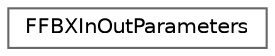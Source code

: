digraph "Graphical Class Hierarchy"
{
 // INTERACTIVE_SVG=YES
 // LATEX_PDF_SIZE
  bgcolor="transparent";
  edge [fontname=Helvetica,fontsize=10,labelfontname=Helvetica,labelfontsize=10];
  node [fontname=Helvetica,fontsize=10,shape=box,height=0.2,width=0.4];
  rankdir="LR";
  Node0 [id="Node000000",label="FFBXInOutParameters",height=0.2,width=0.4,color="grey40", fillcolor="white", style="filled",URL="$d1/d60/structFFBXInOutParameters.html",tooltip=" "];
}
